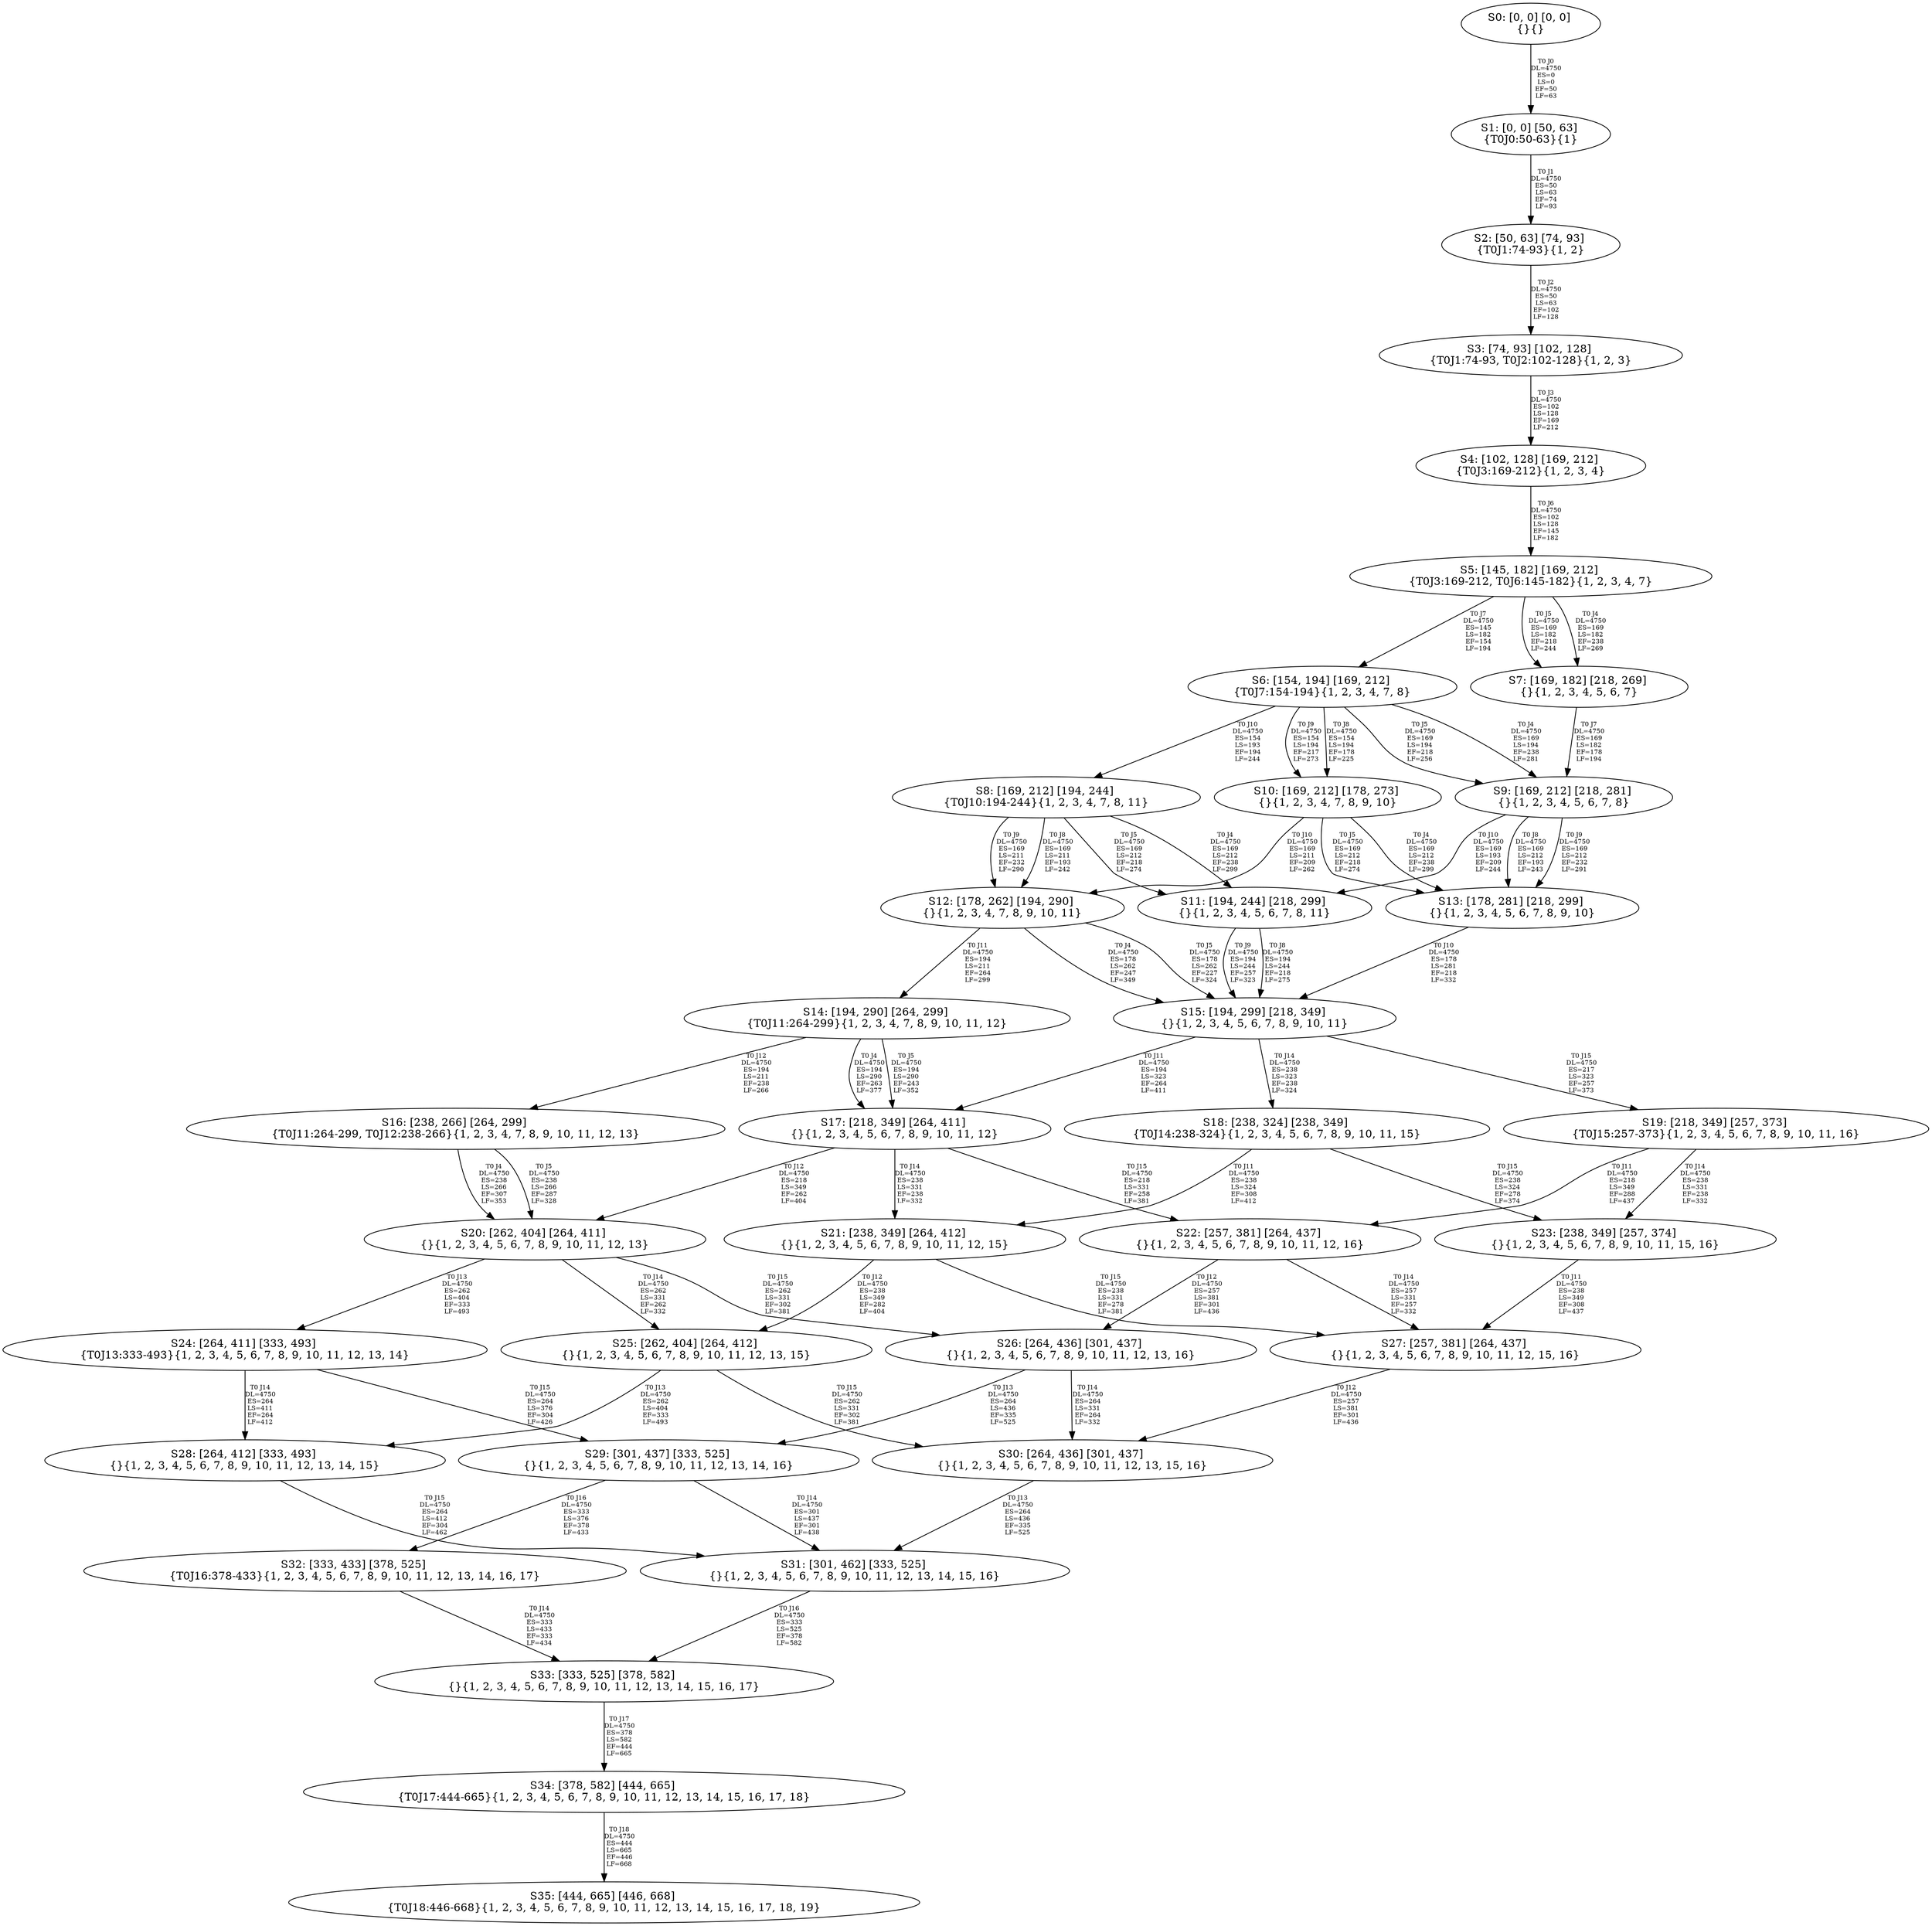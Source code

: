 digraph {
	S0[label="S0: [0, 0] [0, 0] \n{}{}"];
	S1[label="S1: [0, 0] [50, 63] \n{T0J0:50-63}{1}"];
	S2[label="S2: [50, 63] [74, 93] \n{T0J1:74-93}{1, 2}"];
	S3[label="S3: [74, 93] [102, 128] \n{T0J1:74-93, T0J2:102-128}{1, 2, 3}"];
	S4[label="S4: [102, 128] [169, 212] \n{T0J3:169-212}{1, 2, 3, 4}"];
	S5[label="S5: [145, 182] [169, 212] \n{T0J3:169-212, T0J6:145-182}{1, 2, 3, 4, 7}"];
	S6[label="S6: [154, 194] [169, 212] \n{T0J7:154-194}{1, 2, 3, 4, 7, 8}"];
	S7[label="S7: [169, 182] [218, 269] \n{}{1, 2, 3, 4, 5, 6, 7}"];
	S8[label="S8: [169, 212] [194, 244] \n{T0J10:194-244}{1, 2, 3, 4, 7, 8, 11}"];
	S9[label="S9: [169, 212] [218, 281] \n{}{1, 2, 3, 4, 5, 6, 7, 8}"];
	S10[label="S10: [169, 212] [178, 273] \n{}{1, 2, 3, 4, 7, 8, 9, 10}"];
	S11[label="S11: [194, 244] [218, 299] \n{}{1, 2, 3, 4, 5, 6, 7, 8, 11}"];
	S12[label="S12: [178, 262] [194, 290] \n{}{1, 2, 3, 4, 7, 8, 9, 10, 11}"];
	S13[label="S13: [178, 281] [218, 299] \n{}{1, 2, 3, 4, 5, 6, 7, 8, 9, 10}"];
	S14[label="S14: [194, 290] [264, 299] \n{T0J11:264-299}{1, 2, 3, 4, 7, 8, 9, 10, 11, 12}"];
	S15[label="S15: [194, 299] [218, 349] \n{}{1, 2, 3, 4, 5, 6, 7, 8, 9, 10, 11}"];
	S16[label="S16: [238, 266] [264, 299] \n{T0J11:264-299, T0J12:238-266}{1, 2, 3, 4, 7, 8, 9, 10, 11, 12, 13}"];
	S17[label="S17: [218, 349] [264, 411] \n{}{1, 2, 3, 4, 5, 6, 7, 8, 9, 10, 11, 12}"];
	S18[label="S18: [238, 324] [238, 349] \n{T0J14:238-324}{1, 2, 3, 4, 5, 6, 7, 8, 9, 10, 11, 15}"];
	S19[label="S19: [218, 349] [257, 373] \n{T0J15:257-373}{1, 2, 3, 4, 5, 6, 7, 8, 9, 10, 11, 16}"];
	S20[label="S20: [262, 404] [264, 411] \n{}{1, 2, 3, 4, 5, 6, 7, 8, 9, 10, 11, 12, 13}"];
	S21[label="S21: [238, 349] [264, 412] \n{}{1, 2, 3, 4, 5, 6, 7, 8, 9, 10, 11, 12, 15}"];
	S22[label="S22: [257, 381] [264, 437] \n{}{1, 2, 3, 4, 5, 6, 7, 8, 9, 10, 11, 12, 16}"];
	S23[label="S23: [238, 349] [257, 374] \n{}{1, 2, 3, 4, 5, 6, 7, 8, 9, 10, 11, 15, 16}"];
	S24[label="S24: [264, 411] [333, 493] \n{T0J13:333-493}{1, 2, 3, 4, 5, 6, 7, 8, 9, 10, 11, 12, 13, 14}"];
	S25[label="S25: [262, 404] [264, 412] \n{}{1, 2, 3, 4, 5, 6, 7, 8, 9, 10, 11, 12, 13, 15}"];
	S26[label="S26: [264, 436] [301, 437] \n{}{1, 2, 3, 4, 5, 6, 7, 8, 9, 10, 11, 12, 13, 16}"];
	S27[label="S27: [257, 381] [264, 437] \n{}{1, 2, 3, 4, 5, 6, 7, 8, 9, 10, 11, 12, 15, 16}"];
	S28[label="S28: [264, 412] [333, 493] \n{}{1, 2, 3, 4, 5, 6, 7, 8, 9, 10, 11, 12, 13, 14, 15}"];
	S29[label="S29: [301, 437] [333, 525] \n{}{1, 2, 3, 4, 5, 6, 7, 8, 9, 10, 11, 12, 13, 14, 16}"];
	S30[label="S30: [264, 436] [301, 437] \n{}{1, 2, 3, 4, 5, 6, 7, 8, 9, 10, 11, 12, 13, 15, 16}"];
	S31[label="S31: [301, 462] [333, 525] \n{}{1, 2, 3, 4, 5, 6, 7, 8, 9, 10, 11, 12, 13, 14, 15, 16}"];
	S32[label="S32: [333, 433] [378, 525] \n{T0J16:378-433}{1, 2, 3, 4, 5, 6, 7, 8, 9, 10, 11, 12, 13, 14, 16, 17}"];
	S33[label="S33: [333, 525] [378, 582] \n{}{1, 2, 3, 4, 5, 6, 7, 8, 9, 10, 11, 12, 13, 14, 15, 16, 17}"];
	S34[label="S34: [378, 582] [444, 665] \n{T0J17:444-665}{1, 2, 3, 4, 5, 6, 7, 8, 9, 10, 11, 12, 13, 14, 15, 16, 17, 18}"];
	S35[label="S35: [444, 665] [446, 668] \n{T0J18:446-668}{1, 2, 3, 4, 5, 6, 7, 8, 9, 10, 11, 12, 13, 14, 15, 16, 17, 18, 19}"];
	S0 -> S1[label="T0 J0\nDL=4750\nES=0\nLS=0\nEF=50\nLF=63",fontsize=8];
	S1 -> S2[label="T0 J1\nDL=4750\nES=50\nLS=63\nEF=74\nLF=93",fontsize=8];
	S2 -> S3[label="T0 J2\nDL=4750\nES=50\nLS=63\nEF=102\nLF=128",fontsize=8];
	S3 -> S4[label="T0 J3\nDL=4750\nES=102\nLS=128\nEF=169\nLF=212",fontsize=8];
	S4 -> S5[label="T0 J6\nDL=4750\nES=102\nLS=128\nEF=145\nLF=182",fontsize=8];
	S5 -> S7[label="T0 J4\nDL=4750\nES=169\nLS=182\nEF=238\nLF=269",fontsize=8];
	S5 -> S7[label="T0 J5\nDL=4750\nES=169\nLS=182\nEF=218\nLF=244",fontsize=8];
	S5 -> S6[label="T0 J7\nDL=4750\nES=145\nLS=182\nEF=154\nLF=194",fontsize=8];
	S6 -> S9[label="T0 J4\nDL=4750\nES=169\nLS=194\nEF=238\nLF=281",fontsize=8];
	S6 -> S9[label="T0 J5\nDL=4750\nES=169\nLS=194\nEF=218\nLF=256",fontsize=8];
	S6 -> S10[label="T0 J8\nDL=4750\nES=154\nLS=194\nEF=178\nLF=225",fontsize=8];
	S6 -> S10[label="T0 J9\nDL=4750\nES=154\nLS=194\nEF=217\nLF=273",fontsize=8];
	S6 -> S8[label="T0 J10\nDL=4750\nES=154\nLS=193\nEF=194\nLF=244",fontsize=8];
	S7 -> S9[label="T0 J7\nDL=4750\nES=169\nLS=182\nEF=178\nLF=194",fontsize=8];
	S8 -> S11[label="T0 J4\nDL=4750\nES=169\nLS=212\nEF=238\nLF=299",fontsize=8];
	S8 -> S11[label="T0 J5\nDL=4750\nES=169\nLS=212\nEF=218\nLF=274",fontsize=8];
	S8 -> S12[label="T0 J8\nDL=4750\nES=169\nLS=211\nEF=193\nLF=242",fontsize=8];
	S8 -> S12[label="T0 J9\nDL=4750\nES=169\nLS=211\nEF=232\nLF=290",fontsize=8];
	S9 -> S13[label="T0 J8\nDL=4750\nES=169\nLS=212\nEF=193\nLF=243",fontsize=8];
	S9 -> S13[label="T0 J9\nDL=4750\nES=169\nLS=212\nEF=232\nLF=291",fontsize=8];
	S9 -> S11[label="T0 J10\nDL=4750\nES=169\nLS=193\nEF=209\nLF=244",fontsize=8];
	S10 -> S13[label="T0 J4\nDL=4750\nES=169\nLS=212\nEF=238\nLF=299",fontsize=8];
	S10 -> S13[label="T0 J5\nDL=4750\nES=169\nLS=212\nEF=218\nLF=274",fontsize=8];
	S10 -> S12[label="T0 J10\nDL=4750\nES=169\nLS=211\nEF=209\nLF=262",fontsize=8];
	S11 -> S15[label="T0 J8\nDL=4750\nES=194\nLS=244\nEF=218\nLF=275",fontsize=8];
	S11 -> S15[label="T0 J9\nDL=4750\nES=194\nLS=244\nEF=257\nLF=323",fontsize=8];
	S12 -> S15[label="T0 J4\nDL=4750\nES=178\nLS=262\nEF=247\nLF=349",fontsize=8];
	S12 -> S15[label="T0 J5\nDL=4750\nES=178\nLS=262\nEF=227\nLF=324",fontsize=8];
	S12 -> S14[label="T0 J11\nDL=4750\nES=194\nLS=211\nEF=264\nLF=299",fontsize=8];
	S13 -> S15[label="T0 J10\nDL=4750\nES=178\nLS=281\nEF=218\nLF=332",fontsize=8];
	S14 -> S17[label="T0 J4\nDL=4750\nES=194\nLS=290\nEF=263\nLF=377",fontsize=8];
	S14 -> S17[label="T0 J5\nDL=4750\nES=194\nLS=290\nEF=243\nLF=352",fontsize=8];
	S14 -> S16[label="T0 J12\nDL=4750\nES=194\nLS=211\nEF=238\nLF=266",fontsize=8];
	S15 -> S17[label="T0 J11\nDL=4750\nES=194\nLS=323\nEF=264\nLF=411",fontsize=8];
	S15 -> S18[label="T0 J14\nDL=4750\nES=238\nLS=323\nEF=238\nLF=324",fontsize=8];
	S15 -> S19[label="T0 J15\nDL=4750\nES=217\nLS=323\nEF=257\nLF=373",fontsize=8];
	S16 -> S20[label="T0 J4\nDL=4750\nES=238\nLS=266\nEF=307\nLF=353",fontsize=8];
	S16 -> S20[label="T0 J5\nDL=4750\nES=238\nLS=266\nEF=287\nLF=328",fontsize=8];
	S17 -> S20[label="T0 J12\nDL=4750\nES=218\nLS=349\nEF=262\nLF=404",fontsize=8];
	S17 -> S21[label="T0 J14\nDL=4750\nES=238\nLS=331\nEF=238\nLF=332",fontsize=8];
	S17 -> S22[label="T0 J15\nDL=4750\nES=218\nLS=331\nEF=258\nLF=381",fontsize=8];
	S18 -> S21[label="T0 J11\nDL=4750\nES=238\nLS=324\nEF=308\nLF=412",fontsize=8];
	S18 -> S23[label="T0 J15\nDL=4750\nES=238\nLS=324\nEF=278\nLF=374",fontsize=8];
	S19 -> S22[label="T0 J11\nDL=4750\nES=218\nLS=349\nEF=288\nLF=437",fontsize=8];
	S19 -> S23[label="T0 J14\nDL=4750\nES=238\nLS=331\nEF=238\nLF=332",fontsize=8];
	S20 -> S24[label="T0 J13\nDL=4750\nES=262\nLS=404\nEF=333\nLF=493",fontsize=8];
	S20 -> S25[label="T0 J14\nDL=4750\nES=262\nLS=331\nEF=262\nLF=332",fontsize=8];
	S20 -> S26[label="T0 J15\nDL=4750\nES=262\nLS=331\nEF=302\nLF=381",fontsize=8];
	S21 -> S25[label="T0 J12\nDL=4750\nES=238\nLS=349\nEF=282\nLF=404",fontsize=8];
	S21 -> S27[label="T0 J15\nDL=4750\nES=238\nLS=331\nEF=278\nLF=381",fontsize=8];
	S22 -> S26[label="T0 J12\nDL=4750\nES=257\nLS=381\nEF=301\nLF=436",fontsize=8];
	S22 -> S27[label="T0 J14\nDL=4750\nES=257\nLS=331\nEF=257\nLF=332",fontsize=8];
	S23 -> S27[label="T0 J11\nDL=4750\nES=238\nLS=349\nEF=308\nLF=437",fontsize=8];
	S24 -> S28[label="T0 J14\nDL=4750\nES=264\nLS=411\nEF=264\nLF=412",fontsize=8];
	S24 -> S29[label="T0 J15\nDL=4750\nES=264\nLS=376\nEF=304\nLF=426",fontsize=8];
	S25 -> S28[label="T0 J13\nDL=4750\nES=262\nLS=404\nEF=333\nLF=493",fontsize=8];
	S25 -> S30[label="T0 J15\nDL=4750\nES=262\nLS=331\nEF=302\nLF=381",fontsize=8];
	S26 -> S29[label="T0 J13\nDL=4750\nES=264\nLS=436\nEF=335\nLF=525",fontsize=8];
	S26 -> S30[label="T0 J14\nDL=4750\nES=264\nLS=331\nEF=264\nLF=332",fontsize=8];
	S27 -> S30[label="T0 J12\nDL=4750\nES=257\nLS=381\nEF=301\nLF=436",fontsize=8];
	S28 -> S31[label="T0 J15\nDL=4750\nES=264\nLS=412\nEF=304\nLF=462",fontsize=8];
	S29 -> S31[label="T0 J14\nDL=4750\nES=301\nLS=437\nEF=301\nLF=438",fontsize=8];
	S29 -> S32[label="T0 J16\nDL=4750\nES=333\nLS=376\nEF=378\nLF=433",fontsize=8];
	S30 -> S31[label="T0 J13\nDL=4750\nES=264\nLS=436\nEF=335\nLF=525",fontsize=8];
	S31 -> S33[label="T0 J16\nDL=4750\nES=333\nLS=525\nEF=378\nLF=582",fontsize=8];
	S32 -> S33[label="T0 J14\nDL=4750\nES=333\nLS=433\nEF=333\nLF=434",fontsize=8];
	S33 -> S34[label="T0 J17\nDL=4750\nES=378\nLS=582\nEF=444\nLF=665",fontsize=8];
	S34 -> S35[label="T0 J18\nDL=4750\nES=444\nLS=665\nEF=446\nLF=668",fontsize=8];
}
